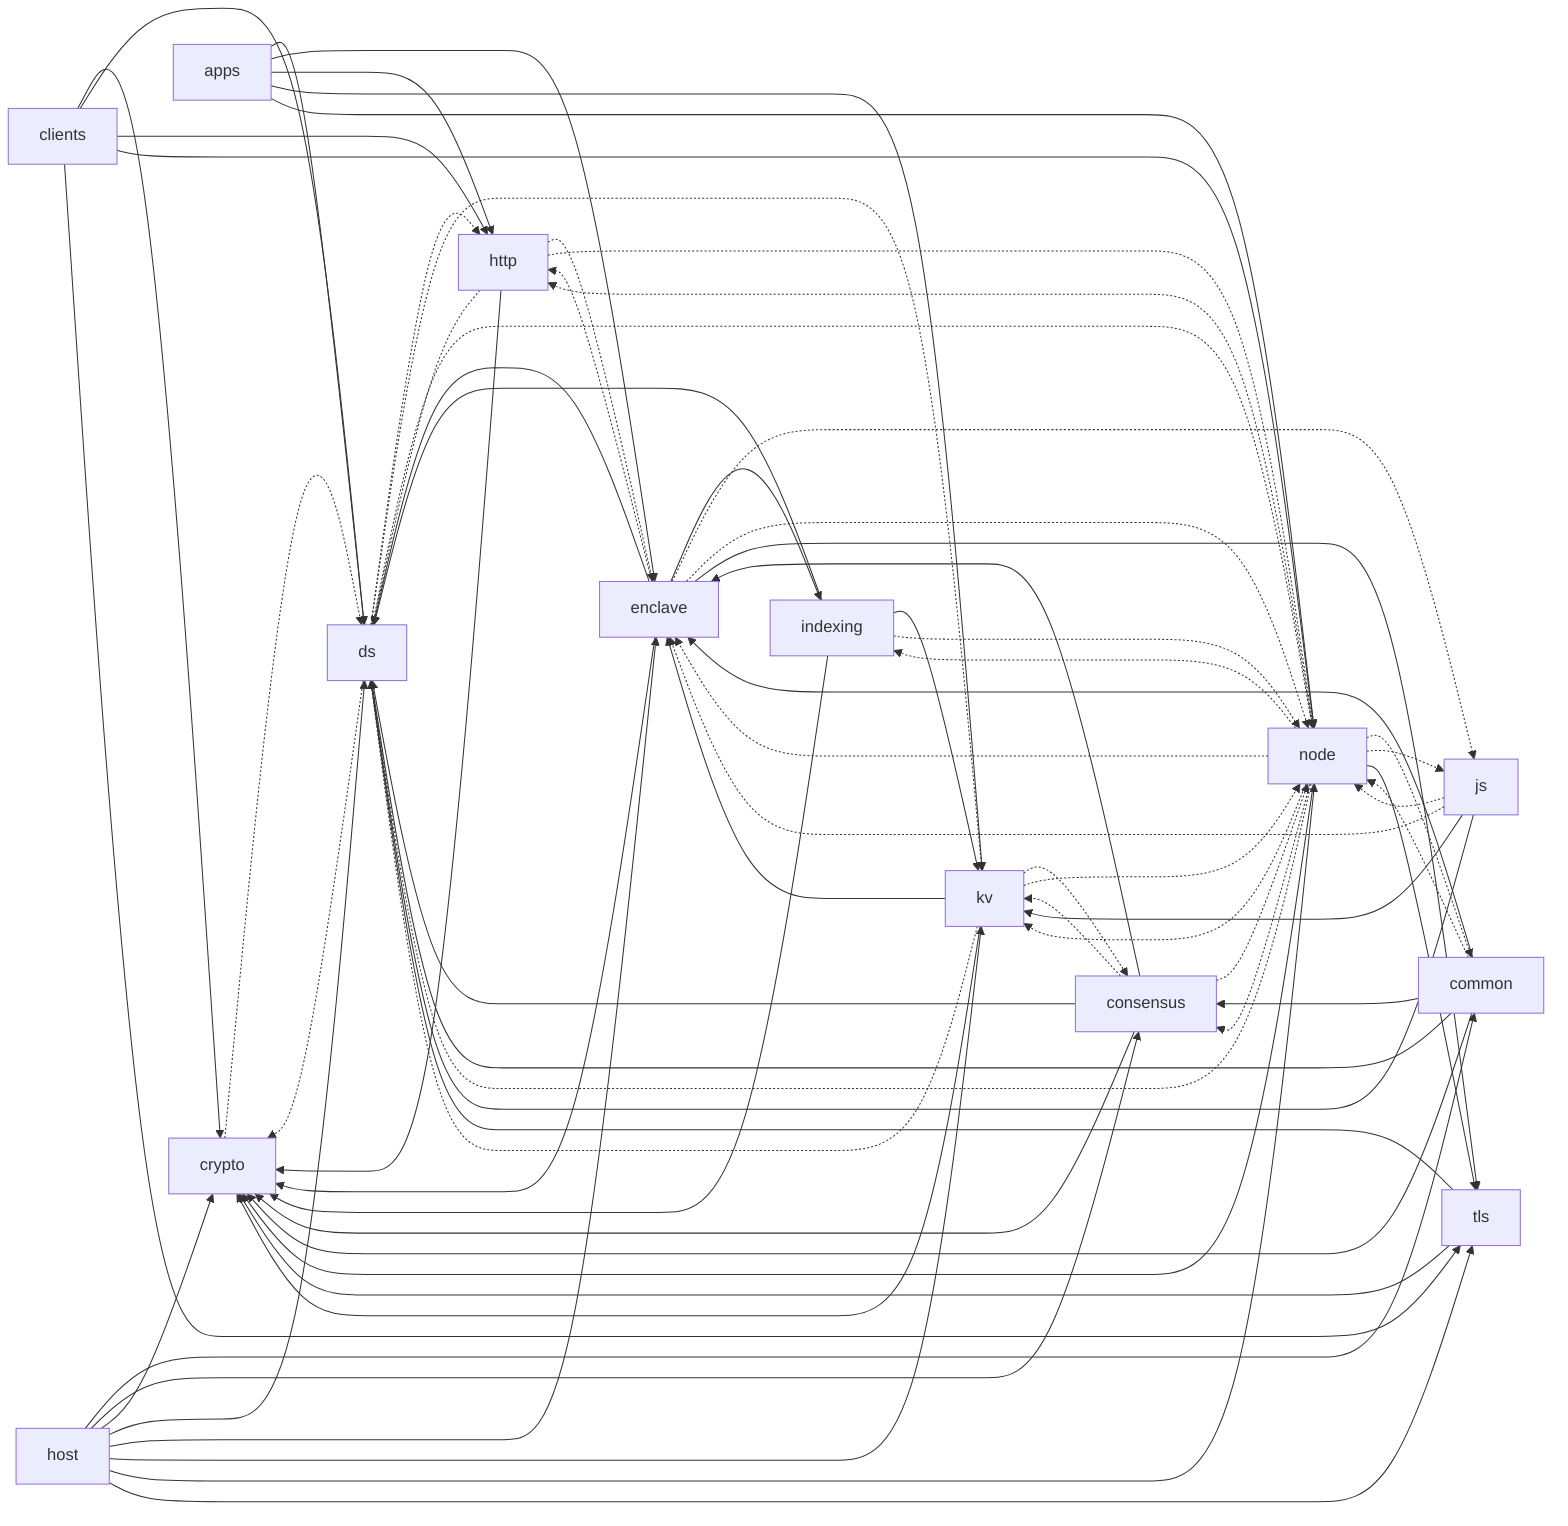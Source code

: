 graph LR
    crypto -.-> ds
    tls --> crypto
    tls --> ds
    ds -.-> crypto
    ds -.-> http
    ds -.-> kv
    ds -.-> node
    js --> ds
    js -.-> enclave
    js --> kv
    js -.-> node
    common --> consensus
    common --> crypto
    common --> ds
    common --> enclave
    common -.-> node
    http --> crypto
    http -.-> ds
    http -.-> enclave
    http -.-> node
    indexing --> crypto
    indexing --> ds
    indexing --> kv
    indexing -.-> node
    apps --> ds
    apps --> enclave
    apps --> http
    apps --> kv
    apps --> node
    clients --> crypto
    clients --> ds
    clients --> http
    clients --> node
    clients --> tls
    consensus --> crypto
    consensus --> ds
    consensus --> enclave
    consensus -.-> kv
    consensus -.-> node
    kv -.-> consensus
    kv --> crypto
    kv -.-> ds
    kv --> enclave
    kv -.-> node
    enclave --> crypto
    enclave --> ds
    enclave -.-> http
    enclave --> indexing
    enclave -.-> js
    enclave -.-> node
    enclave --> tls
    host --> common
    host --> consensus
    host --> crypto
    host --> ds
    host --> enclave
    host --> kv
    host --> node
    host --> tls
    node -.-> common
    node -.-> consensus
    node --> crypto
    node -.-> ds
    node -.-> enclave
    node -.-> http
    node -.-> indexing
    node -.-> js
    node -.-> kv
    node --> tls